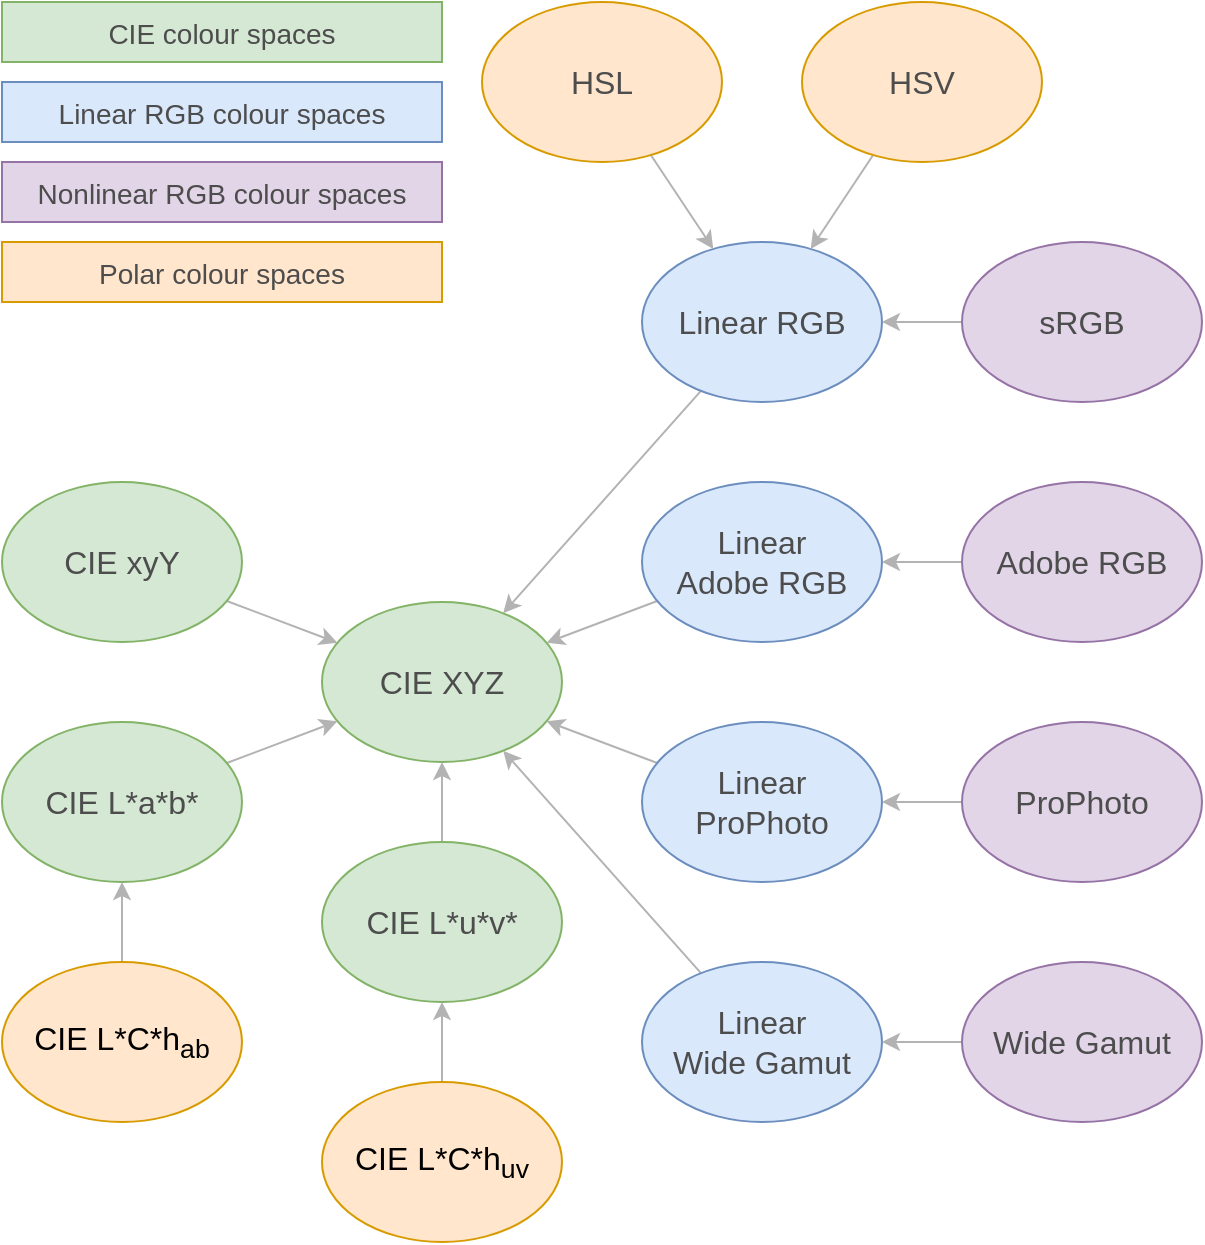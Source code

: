 <mxfile version="16.4.0" type="device"><diagram id="Pf03Co7wrEZyGWiGNzQr" name="Page-1"><mxGraphModel dx="1106" dy="997" grid="1" gridSize="10" guides="1" tooltips="1" connect="1" arrows="1" fold="1" page="1" pageScale="1" pageWidth="827" pageHeight="1169" math="0" shadow="0"><root><mxCell id="0"/><mxCell id="1" parent="0"/><mxCell id="ugq9xhoPoMMtB-8sLs-u-1" value="&lt;font style=&quot;font-size: 16px&quot;&gt;CIE XYZ&lt;/font&gt;" style="ellipse;whiteSpace=wrap;html=1;fillColor=#d5e8d4;strokeColor=#82b366;fontColor=#4D4D4D;" parent="1" vertex="1"><mxGeometry x="240" y="380" width="120" height="80" as="geometry"/></mxCell><mxCell id="3Ti9v7OLtTtmN-eVyJbr-6" style="edgeStyle=none;rounded=0;orthogonalLoop=1;jettySize=auto;html=1;strokeColor=#B3B3B3;" edge="1" parent="1" source="ugq9xhoPoMMtB-8sLs-u-2" target="ugq9xhoPoMMtB-8sLs-u-1"><mxGeometry relative="1" as="geometry"/></mxCell><mxCell id="ugq9xhoPoMMtB-8sLs-u-2" value="&lt;font style=&quot;font-size: 16px&quot;&gt;CIE xyY&lt;/font&gt;" style="ellipse;whiteSpace=wrap;html=1;fillColor=#d5e8d4;strokeColor=#82b366;fontColor=#4D4D4D;" parent="1" vertex="1"><mxGeometry x="80" y="320" width="120" height="80" as="geometry"/></mxCell><mxCell id="ugq9xhoPoMMtB-8sLs-u-37" value="" style="rounded=0;orthogonalLoop=1;jettySize=auto;html=1;fontFamily=Helvetica;fontSize=14;fontColor=#4D4D4D;strokeColor=#B3B3B3;" parent="1" source="ugq9xhoPoMMtB-8sLs-u-3" target="ugq9xhoPoMMtB-8sLs-u-1" edge="1"><mxGeometry relative="1" as="geometry"/></mxCell><mxCell id="ugq9xhoPoMMtB-8sLs-u-3" value="&lt;font style=&quot;font-size: 16px&quot;&gt;CIE L*a*b*&lt;/font&gt;" style="ellipse;whiteSpace=wrap;html=1;fillColor=#d5e8d4;strokeColor=#82b366;fontColor=#4D4D4D;" parent="1" vertex="1"><mxGeometry x="80" y="440" width="120" height="80" as="geometry"/></mxCell><mxCell id="3Ti9v7OLtTtmN-eVyJbr-5" style="edgeStyle=none;rounded=0;orthogonalLoop=1;jettySize=auto;html=1;strokeColor=#B3B3B3;" edge="1" parent="1" source="ugq9xhoPoMMtB-8sLs-u-4" target="ugq9xhoPoMMtB-8sLs-u-1"><mxGeometry relative="1" as="geometry"/></mxCell><mxCell id="ugq9xhoPoMMtB-8sLs-u-4" value="&lt;font style=&quot;font-size: 16px&quot;&gt;CIE L*u*v*&lt;/font&gt;" style="ellipse;whiteSpace=wrap;html=1;fillColor=#d5e8d4;strokeColor=#82b366;fontColor=#4D4D4D;" parent="1" vertex="1"><mxGeometry x="240" y="500" width="120" height="80" as="geometry"/></mxCell><mxCell id="3Ti9v7OLtTtmN-eVyJbr-4" style="edgeStyle=none;rounded=0;orthogonalLoop=1;jettySize=auto;html=1;strokeColor=#B3B3B3;" edge="1" parent="1" source="ugq9xhoPoMMtB-8sLs-u-5" target="ugq9xhoPoMMtB-8sLs-u-1"><mxGeometry relative="1" as="geometry"/></mxCell><mxCell id="ugq9xhoPoMMtB-8sLs-u-5" value="&lt;font&gt;&lt;font style=&quot;font-size: 16px&quot;&gt;Linear RGB&lt;/font&gt;&lt;br&gt;&lt;/font&gt;" style="ellipse;whiteSpace=wrap;html=1;fillColor=#dae8fc;strokeColor=#6c8ebf;fontColor=#4D4D4D;" parent="1" vertex="1"><mxGeometry x="400" y="200" width="120" height="80" as="geometry"/></mxCell><mxCell id="3Ti9v7OLtTtmN-eVyJbr-3" style="edgeStyle=none;rounded=0;orthogonalLoop=1;jettySize=auto;html=1;strokeColor=#B3B3B3;" edge="1" parent="1" source="ugq9xhoPoMMtB-8sLs-u-6" target="ugq9xhoPoMMtB-8sLs-u-1"><mxGeometry relative="1" as="geometry"/></mxCell><mxCell id="ugq9xhoPoMMtB-8sLs-u-6" value="&lt;font&gt;&lt;font style=&quot;font-size: 16px&quot;&gt;Linear&lt;br&gt;Adobe RGB&lt;/font&gt;&lt;br&gt;&lt;/font&gt;" style="ellipse;whiteSpace=wrap;html=1;fillColor=#dae8fc;strokeColor=#6c8ebf;fontColor=#4D4D4D;" parent="1" vertex="1"><mxGeometry x="400" y="320" width="120" height="80" as="geometry"/></mxCell><mxCell id="3Ti9v7OLtTtmN-eVyJbr-1" style="edgeStyle=none;rounded=0;orthogonalLoop=1;jettySize=auto;html=1;strokeColor=#B3B3B3;" edge="1" parent="1" source="ugq9xhoPoMMtB-8sLs-u-7" target="ugq9xhoPoMMtB-8sLs-u-1"><mxGeometry relative="1" as="geometry"/></mxCell><mxCell id="ugq9xhoPoMMtB-8sLs-u-7" value="&lt;font&gt;&lt;font style=&quot;font-size: 16px&quot;&gt;Linear&lt;br&gt;ProPhoto&lt;/font&gt;&lt;br&gt;&lt;/font&gt;" style="ellipse;whiteSpace=wrap;html=1;fillColor=#dae8fc;strokeColor=#6c8ebf;fontColor=#4D4D4D;" parent="1" vertex="1"><mxGeometry x="400" y="440" width="120" height="80" as="geometry"/></mxCell><mxCell id="3Ti9v7OLtTtmN-eVyJbr-2" style="edgeStyle=none;rounded=0;orthogonalLoop=1;jettySize=auto;html=1;strokeColor=#B3B3B3;" edge="1" parent="1" source="ugq9xhoPoMMtB-8sLs-u-8" target="ugq9xhoPoMMtB-8sLs-u-1"><mxGeometry relative="1" as="geometry"/></mxCell><mxCell id="ugq9xhoPoMMtB-8sLs-u-8" value="&lt;font&gt;&lt;font style=&quot;font-size: 16px&quot;&gt;Linear&lt;br&gt;Wide Gamut&lt;/font&gt;&lt;br&gt;&lt;/font&gt;" style="ellipse;whiteSpace=wrap;html=1;fillColor=#dae8fc;strokeColor=#6c8ebf;fontColor=#4D4D4D;" parent="1" vertex="1"><mxGeometry x="400" y="560" width="120" height="80" as="geometry"/></mxCell><mxCell id="ugq9xhoPoMMtB-8sLs-u-52" value="" style="edgeStyle=none;rounded=0;orthogonalLoop=1;jettySize=auto;html=1;fontFamily=Helvetica;fontSize=14;fontColor=#4D4D4D;strokeColor=#B3B3B3;" parent="1" source="ugq9xhoPoMMtB-8sLs-u-9" target="ugq9xhoPoMMtB-8sLs-u-5" edge="1"><mxGeometry relative="1" as="geometry"/></mxCell><mxCell id="ugq9xhoPoMMtB-8sLs-u-9" value="&lt;font&gt;&lt;font style=&quot;font-size: 16px&quot;&gt;sRGB&lt;/font&gt;&lt;br&gt;&lt;/font&gt;" style="ellipse;whiteSpace=wrap;html=1;fillColor=#e1d5e7;strokeColor=#9673a6;fontColor=#4D4D4D;" parent="1" vertex="1"><mxGeometry x="560" y="200" width="120" height="80" as="geometry"/></mxCell><mxCell id="ugq9xhoPoMMtB-8sLs-u-53" value="" style="edgeStyle=none;rounded=0;orthogonalLoop=1;jettySize=auto;html=1;fontFamily=Helvetica;fontSize=14;fontColor=#4D4D4D;strokeColor=#B3B3B3;" parent="1" source="ugq9xhoPoMMtB-8sLs-u-10" target="ugq9xhoPoMMtB-8sLs-u-6" edge="1"><mxGeometry relative="1" as="geometry"/></mxCell><mxCell id="ugq9xhoPoMMtB-8sLs-u-10" value="&lt;font&gt;&lt;font style=&quot;font-size: 16px&quot;&gt;Adobe RGB&lt;/font&gt;&lt;br&gt;&lt;/font&gt;" style="ellipse;whiteSpace=wrap;html=1;fillColor=#e1d5e7;strokeColor=#9673a6;fontColor=#4D4D4D;" parent="1" vertex="1"><mxGeometry x="560" y="320" width="120" height="80" as="geometry"/></mxCell><mxCell id="ugq9xhoPoMMtB-8sLs-u-54" value="" style="edgeStyle=none;rounded=0;orthogonalLoop=1;jettySize=auto;html=1;fontFamily=Helvetica;fontSize=14;fontColor=#4D4D4D;strokeColor=#B3B3B3;" parent="1" source="ugq9xhoPoMMtB-8sLs-u-11" target="ugq9xhoPoMMtB-8sLs-u-7" edge="1"><mxGeometry relative="1" as="geometry"/></mxCell><mxCell id="ugq9xhoPoMMtB-8sLs-u-11" value="&lt;font&gt;&lt;font style=&quot;font-size: 16px&quot;&gt;ProPhoto&lt;/font&gt;&lt;br&gt;&lt;/font&gt;" style="ellipse;whiteSpace=wrap;html=1;fillColor=#e1d5e7;strokeColor=#9673a6;fontColor=#4D4D4D;" parent="1" vertex="1"><mxGeometry x="560" y="440" width="120" height="80" as="geometry"/></mxCell><mxCell id="ugq9xhoPoMMtB-8sLs-u-55" value="" style="edgeStyle=none;rounded=0;orthogonalLoop=1;jettySize=auto;html=1;fontFamily=Helvetica;fontSize=14;fontColor=#4D4D4D;strokeColor=#B3B3B3;" parent="1" source="ugq9xhoPoMMtB-8sLs-u-12" target="ugq9xhoPoMMtB-8sLs-u-8" edge="1"><mxGeometry relative="1" as="geometry"/></mxCell><mxCell id="ugq9xhoPoMMtB-8sLs-u-12" value="&lt;font&gt;&lt;font style=&quot;font-size: 16px&quot;&gt;Wide Gamut&lt;/font&gt;&lt;br&gt;&lt;/font&gt;" style="ellipse;whiteSpace=wrap;html=1;fillColor=#e1d5e7;strokeColor=#9673a6;fontColor=#4D4D4D;" parent="1" vertex="1"><mxGeometry x="560" y="560" width="120" height="80" as="geometry"/></mxCell><mxCell id="ugq9xhoPoMMtB-8sLs-u-50" value="" style="edgeStyle=none;rounded=0;orthogonalLoop=1;jettySize=auto;html=1;fontFamily=Helvetica;fontSize=14;fontColor=#4D4D4D;strokeColor=#B3B3B3;" parent="1" source="ugq9xhoPoMMtB-8sLs-u-13" target="ugq9xhoPoMMtB-8sLs-u-5" edge="1"><mxGeometry relative="1" as="geometry"/></mxCell><mxCell id="ugq9xhoPoMMtB-8sLs-u-13" value="&lt;font&gt;&lt;font style=&quot;font-size: 16px&quot;&gt;HSL&lt;/font&gt;&lt;br&gt;&lt;/font&gt;" style="ellipse;whiteSpace=wrap;html=1;fillColor=#ffe6cc;strokeColor=#d79b00;fontColor=#4D4D4D;" parent="1" vertex="1"><mxGeometry x="320" y="80" width="120" height="80" as="geometry"/></mxCell><mxCell id="ugq9xhoPoMMtB-8sLs-u-51" value="" style="edgeStyle=none;rounded=0;orthogonalLoop=1;jettySize=auto;html=1;fontFamily=Helvetica;fontSize=14;fontColor=#4D4D4D;strokeColor=#B3B3B3;" parent="1" source="ugq9xhoPoMMtB-8sLs-u-14" target="ugq9xhoPoMMtB-8sLs-u-5" edge="1"><mxGeometry relative="1" as="geometry"/></mxCell><mxCell id="ugq9xhoPoMMtB-8sLs-u-14" value="&lt;font&gt;&lt;font style=&quot;font-size: 16px&quot;&gt;HSV&lt;/font&gt;&lt;br&gt;&lt;/font&gt;" style="ellipse;whiteSpace=wrap;html=1;fillColor=#ffe6cc;strokeColor=#d79b00;fontColor=#4D4D4D;" parent="1" vertex="1"><mxGeometry x="480" y="80" width="120" height="80" as="geometry"/></mxCell><mxCell id="ugq9xhoPoMMtB-8sLs-u-15" value="&lt;span style=&quot;font-size: 14px ; text-align: left&quot;&gt;CIE colour spaces&lt;/span&gt;" style="rounded=0;whiteSpace=wrap;html=1;fontFamily=Helvetica;fontSize=16;fontColor=#4D4D4D;strokeColor=#82b366;fillColor=#d5e8d4;" parent="1" vertex="1"><mxGeometry x="80" y="80" width="220" height="30" as="geometry"/></mxCell><mxCell id="ugq9xhoPoMMtB-8sLs-u-30" value="&lt;span style=&quot;font-size: 14px ; text-align: left&quot;&gt;Linear RGB colour spaces&lt;/span&gt;" style="rounded=0;whiteSpace=wrap;html=1;fontFamily=Helvetica;fontSize=16;strokeColor=#6c8ebf;fillColor=#dae8fc;fontColor=#4D4D4D;" parent="1" vertex="1"><mxGeometry x="80" y="120" width="220" height="30" as="geometry"/></mxCell><mxCell id="ugq9xhoPoMMtB-8sLs-u-32" value="&lt;span style=&quot;font-size: 14px ; text-align: left&quot;&gt;Nonlinear RGB colour spaces&lt;/span&gt;" style="rounded=0;whiteSpace=wrap;html=1;fontFamily=Helvetica;fontSize=16;strokeColor=#9673a6;fillColor=#e1d5e7;fontColor=#4D4D4D;" parent="1" vertex="1"><mxGeometry x="80" y="160" width="220" height="30" as="geometry"/></mxCell><mxCell id="ugq9xhoPoMMtB-8sLs-u-34" value="&lt;span style=&quot;font-size: 14px ; text-align: left&quot;&gt;Polar colour spaces&lt;/span&gt;" style="rounded=0;whiteSpace=wrap;html=1;fontFamily=Helvetica;fontSize=16;strokeColor=#d79b00;fillColor=#ffe6cc;fontColor=#4D4D4D;" parent="1" vertex="1"><mxGeometry x="80" y="200" width="220" height="30" as="geometry"/></mxCell><mxCell id="3Ti9v7OLtTtmN-eVyJbr-9" style="edgeStyle=none;rounded=0;orthogonalLoop=1;jettySize=auto;html=1;strokeColor=#B3B3B3;" edge="1" parent="1" source="3Ti9v7OLtTtmN-eVyJbr-7" target="ugq9xhoPoMMtB-8sLs-u-3"><mxGeometry relative="1" as="geometry"/></mxCell><mxCell id="3Ti9v7OLtTtmN-eVyJbr-7" value="&lt;font style=&quot;font-size: 16px&quot;&gt;CIE L*C*h&lt;sub&gt;ab&lt;/sub&gt;&lt;/font&gt;" style="ellipse;whiteSpace=wrap;html=1;fillColor=#ffe6cc;strokeColor=#d79b00;" vertex="1" parent="1"><mxGeometry x="80" y="560" width="120" height="80" as="geometry"/></mxCell><mxCell id="3Ti9v7OLtTtmN-eVyJbr-10" style="edgeStyle=none;rounded=0;orthogonalLoop=1;jettySize=auto;html=1;strokeColor=#B3B3B3;" edge="1" parent="1" source="3Ti9v7OLtTtmN-eVyJbr-8" target="ugq9xhoPoMMtB-8sLs-u-4"><mxGeometry relative="1" as="geometry"/></mxCell><mxCell id="3Ti9v7OLtTtmN-eVyJbr-8" value="&lt;font style=&quot;font-size: 16px&quot;&gt;CIE L*C*h&lt;sub&gt;uv&lt;/sub&gt;&lt;/font&gt;" style="ellipse;whiteSpace=wrap;html=1;fillColor=#ffe6cc;strokeColor=#d79b00;" vertex="1" parent="1"><mxGeometry x="240" y="620" width="120" height="80" as="geometry"/></mxCell></root></mxGraphModel></diagram></mxfile>